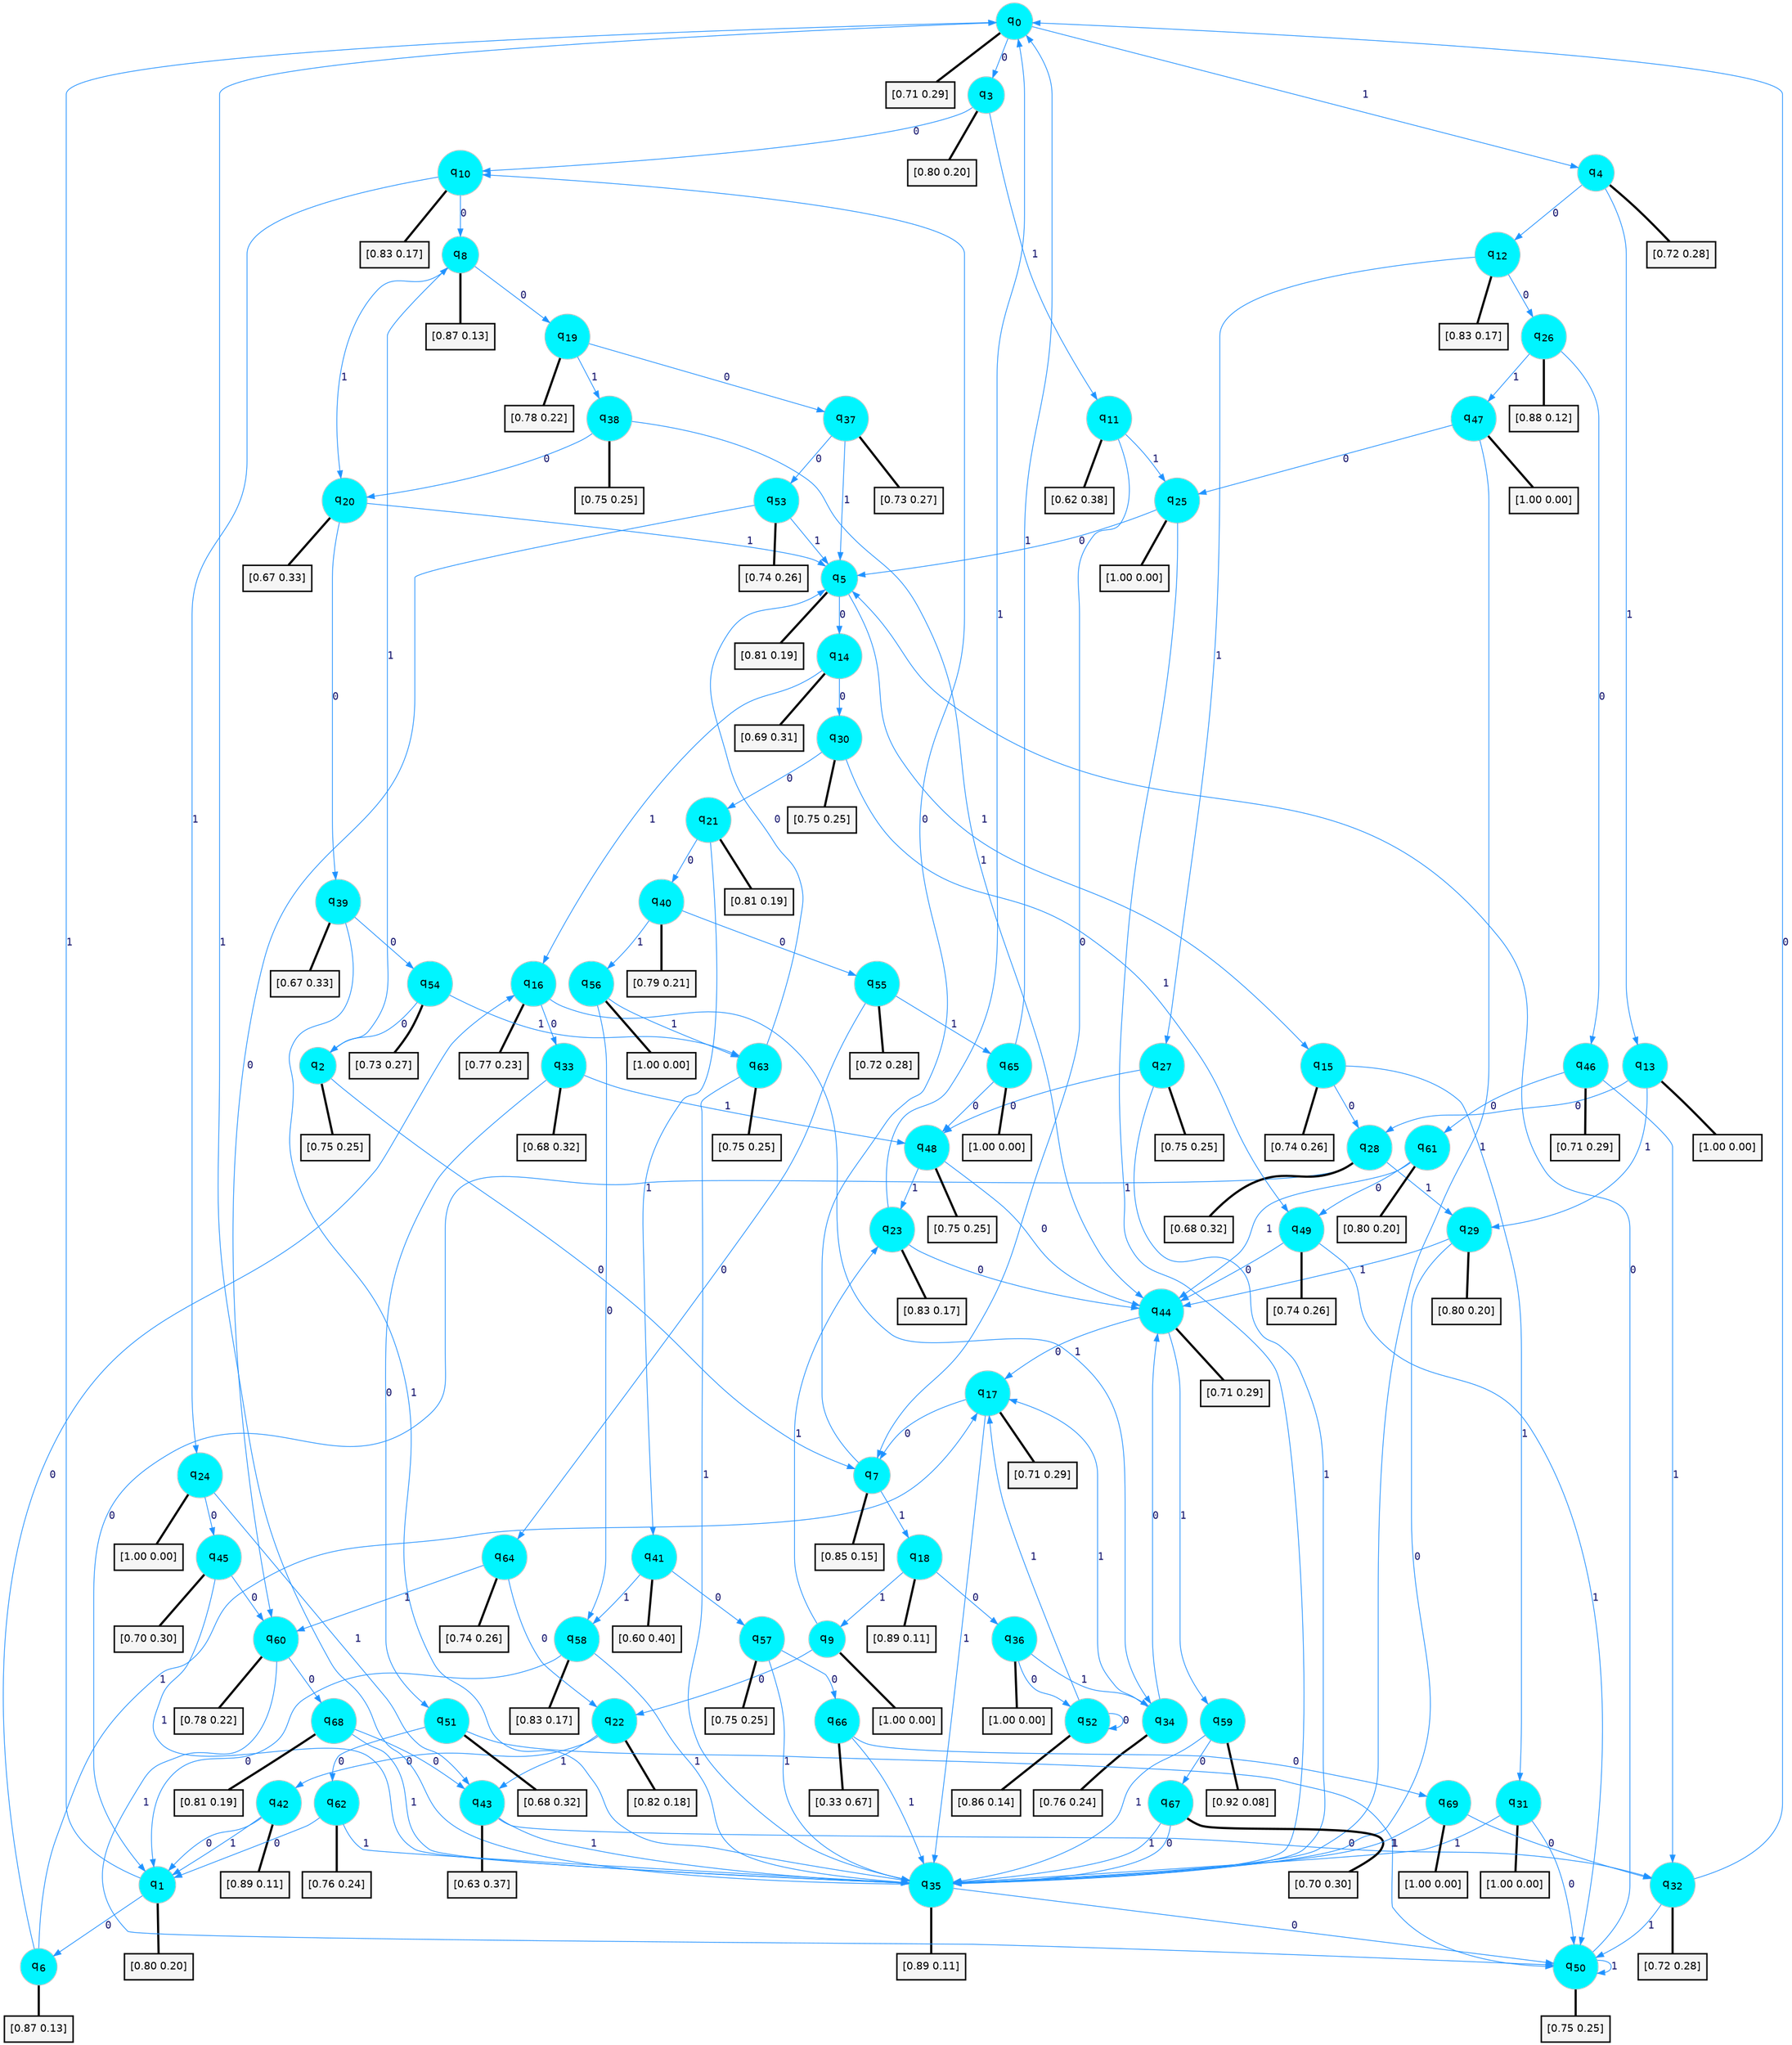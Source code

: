 digraph G {
graph [
bgcolor=transparent, dpi=300, rankdir=TD, size="40,25"];
node [
color=gray, fillcolor=turquoise1, fontcolor=black, fontname=Helvetica, fontsize=16, fontweight=bold, shape=circle, style=filled];
edge [
arrowsize=1, color=dodgerblue1, fontcolor=midnightblue, fontname=courier, fontweight=bold, penwidth=1, style=solid, weight=20];
0[label=<q<SUB>0</SUB>>];
1[label=<q<SUB>1</SUB>>];
2[label=<q<SUB>2</SUB>>];
3[label=<q<SUB>3</SUB>>];
4[label=<q<SUB>4</SUB>>];
5[label=<q<SUB>5</SUB>>];
6[label=<q<SUB>6</SUB>>];
7[label=<q<SUB>7</SUB>>];
8[label=<q<SUB>8</SUB>>];
9[label=<q<SUB>9</SUB>>];
10[label=<q<SUB>10</SUB>>];
11[label=<q<SUB>11</SUB>>];
12[label=<q<SUB>12</SUB>>];
13[label=<q<SUB>13</SUB>>];
14[label=<q<SUB>14</SUB>>];
15[label=<q<SUB>15</SUB>>];
16[label=<q<SUB>16</SUB>>];
17[label=<q<SUB>17</SUB>>];
18[label=<q<SUB>18</SUB>>];
19[label=<q<SUB>19</SUB>>];
20[label=<q<SUB>20</SUB>>];
21[label=<q<SUB>21</SUB>>];
22[label=<q<SUB>22</SUB>>];
23[label=<q<SUB>23</SUB>>];
24[label=<q<SUB>24</SUB>>];
25[label=<q<SUB>25</SUB>>];
26[label=<q<SUB>26</SUB>>];
27[label=<q<SUB>27</SUB>>];
28[label=<q<SUB>28</SUB>>];
29[label=<q<SUB>29</SUB>>];
30[label=<q<SUB>30</SUB>>];
31[label=<q<SUB>31</SUB>>];
32[label=<q<SUB>32</SUB>>];
33[label=<q<SUB>33</SUB>>];
34[label=<q<SUB>34</SUB>>];
35[label=<q<SUB>35</SUB>>];
36[label=<q<SUB>36</SUB>>];
37[label=<q<SUB>37</SUB>>];
38[label=<q<SUB>38</SUB>>];
39[label=<q<SUB>39</SUB>>];
40[label=<q<SUB>40</SUB>>];
41[label=<q<SUB>41</SUB>>];
42[label=<q<SUB>42</SUB>>];
43[label=<q<SUB>43</SUB>>];
44[label=<q<SUB>44</SUB>>];
45[label=<q<SUB>45</SUB>>];
46[label=<q<SUB>46</SUB>>];
47[label=<q<SUB>47</SUB>>];
48[label=<q<SUB>48</SUB>>];
49[label=<q<SUB>49</SUB>>];
50[label=<q<SUB>50</SUB>>];
51[label=<q<SUB>51</SUB>>];
52[label=<q<SUB>52</SUB>>];
53[label=<q<SUB>53</SUB>>];
54[label=<q<SUB>54</SUB>>];
55[label=<q<SUB>55</SUB>>];
56[label=<q<SUB>56</SUB>>];
57[label=<q<SUB>57</SUB>>];
58[label=<q<SUB>58</SUB>>];
59[label=<q<SUB>59</SUB>>];
60[label=<q<SUB>60</SUB>>];
61[label=<q<SUB>61</SUB>>];
62[label=<q<SUB>62</SUB>>];
63[label=<q<SUB>63</SUB>>];
64[label=<q<SUB>64</SUB>>];
65[label=<q<SUB>65</SUB>>];
66[label=<q<SUB>66</SUB>>];
67[label=<q<SUB>67</SUB>>];
68[label=<q<SUB>68</SUB>>];
69[label=<q<SUB>69</SUB>>];
70[label="[0.71 0.29]", shape=box,fontcolor=black, fontname=Helvetica, fontsize=14, penwidth=2, fillcolor=whitesmoke,color=black];
71[label="[0.80 0.20]", shape=box,fontcolor=black, fontname=Helvetica, fontsize=14, penwidth=2, fillcolor=whitesmoke,color=black];
72[label="[0.75 0.25]", shape=box,fontcolor=black, fontname=Helvetica, fontsize=14, penwidth=2, fillcolor=whitesmoke,color=black];
73[label="[0.80 0.20]", shape=box,fontcolor=black, fontname=Helvetica, fontsize=14, penwidth=2, fillcolor=whitesmoke,color=black];
74[label="[0.72 0.28]", shape=box,fontcolor=black, fontname=Helvetica, fontsize=14, penwidth=2, fillcolor=whitesmoke,color=black];
75[label="[0.81 0.19]", shape=box,fontcolor=black, fontname=Helvetica, fontsize=14, penwidth=2, fillcolor=whitesmoke,color=black];
76[label="[0.87 0.13]", shape=box,fontcolor=black, fontname=Helvetica, fontsize=14, penwidth=2, fillcolor=whitesmoke,color=black];
77[label="[0.85 0.15]", shape=box,fontcolor=black, fontname=Helvetica, fontsize=14, penwidth=2, fillcolor=whitesmoke,color=black];
78[label="[0.87 0.13]", shape=box,fontcolor=black, fontname=Helvetica, fontsize=14, penwidth=2, fillcolor=whitesmoke,color=black];
79[label="[1.00 0.00]", shape=box,fontcolor=black, fontname=Helvetica, fontsize=14, penwidth=2, fillcolor=whitesmoke,color=black];
80[label="[0.83 0.17]", shape=box,fontcolor=black, fontname=Helvetica, fontsize=14, penwidth=2, fillcolor=whitesmoke,color=black];
81[label="[0.62 0.38]", shape=box,fontcolor=black, fontname=Helvetica, fontsize=14, penwidth=2, fillcolor=whitesmoke,color=black];
82[label="[0.83 0.17]", shape=box,fontcolor=black, fontname=Helvetica, fontsize=14, penwidth=2, fillcolor=whitesmoke,color=black];
83[label="[1.00 0.00]", shape=box,fontcolor=black, fontname=Helvetica, fontsize=14, penwidth=2, fillcolor=whitesmoke,color=black];
84[label="[0.69 0.31]", shape=box,fontcolor=black, fontname=Helvetica, fontsize=14, penwidth=2, fillcolor=whitesmoke,color=black];
85[label="[0.74 0.26]", shape=box,fontcolor=black, fontname=Helvetica, fontsize=14, penwidth=2, fillcolor=whitesmoke,color=black];
86[label="[0.77 0.23]", shape=box,fontcolor=black, fontname=Helvetica, fontsize=14, penwidth=2, fillcolor=whitesmoke,color=black];
87[label="[0.71 0.29]", shape=box,fontcolor=black, fontname=Helvetica, fontsize=14, penwidth=2, fillcolor=whitesmoke,color=black];
88[label="[0.89 0.11]", shape=box,fontcolor=black, fontname=Helvetica, fontsize=14, penwidth=2, fillcolor=whitesmoke,color=black];
89[label="[0.78 0.22]", shape=box,fontcolor=black, fontname=Helvetica, fontsize=14, penwidth=2, fillcolor=whitesmoke,color=black];
90[label="[0.67 0.33]", shape=box,fontcolor=black, fontname=Helvetica, fontsize=14, penwidth=2, fillcolor=whitesmoke,color=black];
91[label="[0.81 0.19]", shape=box,fontcolor=black, fontname=Helvetica, fontsize=14, penwidth=2, fillcolor=whitesmoke,color=black];
92[label="[0.82 0.18]", shape=box,fontcolor=black, fontname=Helvetica, fontsize=14, penwidth=2, fillcolor=whitesmoke,color=black];
93[label="[0.83 0.17]", shape=box,fontcolor=black, fontname=Helvetica, fontsize=14, penwidth=2, fillcolor=whitesmoke,color=black];
94[label="[1.00 0.00]", shape=box,fontcolor=black, fontname=Helvetica, fontsize=14, penwidth=2, fillcolor=whitesmoke,color=black];
95[label="[1.00 0.00]", shape=box,fontcolor=black, fontname=Helvetica, fontsize=14, penwidth=2, fillcolor=whitesmoke,color=black];
96[label="[0.88 0.12]", shape=box,fontcolor=black, fontname=Helvetica, fontsize=14, penwidth=2, fillcolor=whitesmoke,color=black];
97[label="[0.75 0.25]", shape=box,fontcolor=black, fontname=Helvetica, fontsize=14, penwidth=2, fillcolor=whitesmoke,color=black];
98[label="[0.68 0.32]", shape=box,fontcolor=black, fontname=Helvetica, fontsize=14, penwidth=2, fillcolor=whitesmoke,color=black];
99[label="[0.80 0.20]", shape=box,fontcolor=black, fontname=Helvetica, fontsize=14, penwidth=2, fillcolor=whitesmoke,color=black];
100[label="[0.75 0.25]", shape=box,fontcolor=black, fontname=Helvetica, fontsize=14, penwidth=2, fillcolor=whitesmoke,color=black];
101[label="[1.00 0.00]", shape=box,fontcolor=black, fontname=Helvetica, fontsize=14, penwidth=2, fillcolor=whitesmoke,color=black];
102[label="[0.72 0.28]", shape=box,fontcolor=black, fontname=Helvetica, fontsize=14, penwidth=2, fillcolor=whitesmoke,color=black];
103[label="[0.68 0.32]", shape=box,fontcolor=black, fontname=Helvetica, fontsize=14, penwidth=2, fillcolor=whitesmoke,color=black];
104[label="[0.76 0.24]", shape=box,fontcolor=black, fontname=Helvetica, fontsize=14, penwidth=2, fillcolor=whitesmoke,color=black];
105[label="[0.89 0.11]", shape=box,fontcolor=black, fontname=Helvetica, fontsize=14, penwidth=2, fillcolor=whitesmoke,color=black];
106[label="[1.00 0.00]", shape=box,fontcolor=black, fontname=Helvetica, fontsize=14, penwidth=2, fillcolor=whitesmoke,color=black];
107[label="[0.73 0.27]", shape=box,fontcolor=black, fontname=Helvetica, fontsize=14, penwidth=2, fillcolor=whitesmoke,color=black];
108[label="[0.75 0.25]", shape=box,fontcolor=black, fontname=Helvetica, fontsize=14, penwidth=2, fillcolor=whitesmoke,color=black];
109[label="[0.67 0.33]", shape=box,fontcolor=black, fontname=Helvetica, fontsize=14, penwidth=2, fillcolor=whitesmoke,color=black];
110[label="[0.79 0.21]", shape=box,fontcolor=black, fontname=Helvetica, fontsize=14, penwidth=2, fillcolor=whitesmoke,color=black];
111[label="[0.60 0.40]", shape=box,fontcolor=black, fontname=Helvetica, fontsize=14, penwidth=2, fillcolor=whitesmoke,color=black];
112[label="[0.89 0.11]", shape=box,fontcolor=black, fontname=Helvetica, fontsize=14, penwidth=2, fillcolor=whitesmoke,color=black];
113[label="[0.63 0.37]", shape=box,fontcolor=black, fontname=Helvetica, fontsize=14, penwidth=2, fillcolor=whitesmoke,color=black];
114[label="[0.71 0.29]", shape=box,fontcolor=black, fontname=Helvetica, fontsize=14, penwidth=2, fillcolor=whitesmoke,color=black];
115[label="[0.70 0.30]", shape=box,fontcolor=black, fontname=Helvetica, fontsize=14, penwidth=2, fillcolor=whitesmoke,color=black];
116[label="[0.71 0.29]", shape=box,fontcolor=black, fontname=Helvetica, fontsize=14, penwidth=2, fillcolor=whitesmoke,color=black];
117[label="[1.00 0.00]", shape=box,fontcolor=black, fontname=Helvetica, fontsize=14, penwidth=2, fillcolor=whitesmoke,color=black];
118[label="[0.75 0.25]", shape=box,fontcolor=black, fontname=Helvetica, fontsize=14, penwidth=2, fillcolor=whitesmoke,color=black];
119[label="[0.74 0.26]", shape=box,fontcolor=black, fontname=Helvetica, fontsize=14, penwidth=2, fillcolor=whitesmoke,color=black];
120[label="[0.75 0.25]", shape=box,fontcolor=black, fontname=Helvetica, fontsize=14, penwidth=2, fillcolor=whitesmoke,color=black];
121[label="[0.68 0.32]", shape=box,fontcolor=black, fontname=Helvetica, fontsize=14, penwidth=2, fillcolor=whitesmoke,color=black];
122[label="[0.86 0.14]", shape=box,fontcolor=black, fontname=Helvetica, fontsize=14, penwidth=2, fillcolor=whitesmoke,color=black];
123[label="[0.74 0.26]", shape=box,fontcolor=black, fontname=Helvetica, fontsize=14, penwidth=2, fillcolor=whitesmoke,color=black];
124[label="[0.73 0.27]", shape=box,fontcolor=black, fontname=Helvetica, fontsize=14, penwidth=2, fillcolor=whitesmoke,color=black];
125[label="[0.72 0.28]", shape=box,fontcolor=black, fontname=Helvetica, fontsize=14, penwidth=2, fillcolor=whitesmoke,color=black];
126[label="[1.00 0.00]", shape=box,fontcolor=black, fontname=Helvetica, fontsize=14, penwidth=2, fillcolor=whitesmoke,color=black];
127[label="[0.75 0.25]", shape=box,fontcolor=black, fontname=Helvetica, fontsize=14, penwidth=2, fillcolor=whitesmoke,color=black];
128[label="[0.83 0.17]", shape=box,fontcolor=black, fontname=Helvetica, fontsize=14, penwidth=2, fillcolor=whitesmoke,color=black];
129[label="[0.92 0.08]", shape=box,fontcolor=black, fontname=Helvetica, fontsize=14, penwidth=2, fillcolor=whitesmoke,color=black];
130[label="[0.78 0.22]", shape=box,fontcolor=black, fontname=Helvetica, fontsize=14, penwidth=2, fillcolor=whitesmoke,color=black];
131[label="[0.80 0.20]", shape=box,fontcolor=black, fontname=Helvetica, fontsize=14, penwidth=2, fillcolor=whitesmoke,color=black];
132[label="[0.76 0.24]", shape=box,fontcolor=black, fontname=Helvetica, fontsize=14, penwidth=2, fillcolor=whitesmoke,color=black];
133[label="[0.75 0.25]", shape=box,fontcolor=black, fontname=Helvetica, fontsize=14, penwidth=2, fillcolor=whitesmoke,color=black];
134[label="[0.74 0.26]", shape=box,fontcolor=black, fontname=Helvetica, fontsize=14, penwidth=2, fillcolor=whitesmoke,color=black];
135[label="[1.00 0.00]", shape=box,fontcolor=black, fontname=Helvetica, fontsize=14, penwidth=2, fillcolor=whitesmoke,color=black];
136[label="[0.33 0.67]", shape=box,fontcolor=black, fontname=Helvetica, fontsize=14, penwidth=2, fillcolor=whitesmoke,color=black];
137[label="[0.70 0.30]", shape=box,fontcolor=black, fontname=Helvetica, fontsize=14, penwidth=2, fillcolor=whitesmoke,color=black];
138[label="[0.81 0.19]", shape=box,fontcolor=black, fontname=Helvetica, fontsize=14, penwidth=2, fillcolor=whitesmoke,color=black];
139[label="[1.00 0.00]", shape=box,fontcolor=black, fontname=Helvetica, fontsize=14, penwidth=2, fillcolor=whitesmoke,color=black];
0->3 [label=0];
0->4 [label=1];
0->70 [arrowhead=none, penwidth=3,color=black];
1->6 [label=0];
1->0 [label=1];
1->71 [arrowhead=none, penwidth=3,color=black];
2->7 [label=0];
2->8 [label=1];
2->72 [arrowhead=none, penwidth=3,color=black];
3->10 [label=0];
3->11 [label=1];
3->73 [arrowhead=none, penwidth=3,color=black];
4->12 [label=0];
4->13 [label=1];
4->74 [arrowhead=none, penwidth=3,color=black];
5->14 [label=0];
5->15 [label=1];
5->75 [arrowhead=none, penwidth=3,color=black];
6->16 [label=0];
6->17 [label=1];
6->76 [arrowhead=none, penwidth=3,color=black];
7->10 [label=0];
7->18 [label=1];
7->77 [arrowhead=none, penwidth=3,color=black];
8->19 [label=0];
8->20 [label=1];
8->78 [arrowhead=none, penwidth=3,color=black];
9->22 [label=0];
9->23 [label=1];
9->79 [arrowhead=none, penwidth=3,color=black];
10->8 [label=0];
10->24 [label=1];
10->80 [arrowhead=none, penwidth=3,color=black];
11->7 [label=0];
11->25 [label=1];
11->81 [arrowhead=none, penwidth=3,color=black];
12->26 [label=0];
12->27 [label=1];
12->82 [arrowhead=none, penwidth=3,color=black];
13->28 [label=0];
13->29 [label=1];
13->83 [arrowhead=none, penwidth=3,color=black];
14->30 [label=0];
14->16 [label=1];
14->84 [arrowhead=none, penwidth=3,color=black];
15->28 [label=0];
15->31 [label=1];
15->85 [arrowhead=none, penwidth=3,color=black];
16->33 [label=0];
16->34 [label=1];
16->86 [arrowhead=none, penwidth=3,color=black];
17->7 [label=0];
17->35 [label=1];
17->87 [arrowhead=none, penwidth=3,color=black];
18->36 [label=0];
18->9 [label=1];
18->88 [arrowhead=none, penwidth=3,color=black];
19->37 [label=0];
19->38 [label=1];
19->89 [arrowhead=none, penwidth=3,color=black];
20->39 [label=0];
20->5 [label=1];
20->90 [arrowhead=none, penwidth=3,color=black];
21->40 [label=0];
21->41 [label=1];
21->91 [arrowhead=none, penwidth=3,color=black];
22->42 [label=0];
22->43 [label=1];
22->92 [arrowhead=none, penwidth=3,color=black];
23->44 [label=0];
23->0 [label=1];
23->93 [arrowhead=none, penwidth=3,color=black];
24->45 [label=0];
24->43 [label=1];
24->94 [arrowhead=none, penwidth=3,color=black];
25->5 [label=0];
25->35 [label=1];
25->95 [arrowhead=none, penwidth=3,color=black];
26->46 [label=0];
26->47 [label=1];
26->96 [arrowhead=none, penwidth=3,color=black];
27->48 [label=0];
27->35 [label=1];
27->97 [arrowhead=none, penwidth=3,color=black];
28->1 [label=0];
28->29 [label=1];
28->98 [arrowhead=none, penwidth=3,color=black];
29->35 [label=0];
29->44 [label=1];
29->99 [arrowhead=none, penwidth=3,color=black];
30->21 [label=0];
30->49 [label=1];
30->100 [arrowhead=none, penwidth=3,color=black];
31->50 [label=0];
31->35 [label=1];
31->101 [arrowhead=none, penwidth=3,color=black];
32->0 [label=0];
32->50 [label=1];
32->102 [arrowhead=none, penwidth=3,color=black];
33->51 [label=0];
33->48 [label=1];
33->103 [arrowhead=none, penwidth=3,color=black];
34->44 [label=0];
34->17 [label=1];
34->104 [arrowhead=none, penwidth=3,color=black];
35->50 [label=0];
35->0 [label=1];
35->105 [arrowhead=none, penwidth=3,color=black];
36->52 [label=0];
36->34 [label=1];
36->106 [arrowhead=none, penwidth=3,color=black];
37->53 [label=0];
37->5 [label=1];
37->107 [arrowhead=none, penwidth=3,color=black];
38->20 [label=0];
38->44 [label=1];
38->108 [arrowhead=none, penwidth=3,color=black];
39->54 [label=0];
39->35 [label=1];
39->109 [arrowhead=none, penwidth=3,color=black];
40->55 [label=0];
40->56 [label=1];
40->110 [arrowhead=none, penwidth=3,color=black];
41->57 [label=0];
41->58 [label=1];
41->111 [arrowhead=none, penwidth=3,color=black];
42->1 [label=0];
42->1 [label=1];
42->112 [arrowhead=none, penwidth=3,color=black];
43->32 [label=0];
43->35 [label=1];
43->113 [arrowhead=none, penwidth=3,color=black];
44->17 [label=0];
44->59 [label=1];
44->114 [arrowhead=none, penwidth=3,color=black];
45->60 [label=0];
45->35 [label=1];
45->115 [arrowhead=none, penwidth=3,color=black];
46->61 [label=0];
46->32 [label=1];
46->116 [arrowhead=none, penwidth=3,color=black];
47->25 [label=0];
47->35 [label=1];
47->117 [arrowhead=none, penwidth=3,color=black];
48->44 [label=0];
48->23 [label=1];
48->118 [arrowhead=none, penwidth=3,color=black];
49->44 [label=0];
49->50 [label=1];
49->119 [arrowhead=none, penwidth=3,color=black];
50->5 [label=0];
50->50 [label=1];
50->120 [arrowhead=none, penwidth=3,color=black];
51->62 [label=0];
51->50 [label=1];
51->121 [arrowhead=none, penwidth=3,color=black];
52->52 [label=0];
52->17 [label=1];
52->122 [arrowhead=none, penwidth=3,color=black];
53->60 [label=0];
53->5 [label=1];
53->123 [arrowhead=none, penwidth=3,color=black];
54->2 [label=0];
54->63 [label=1];
54->124 [arrowhead=none, penwidth=3,color=black];
55->64 [label=0];
55->65 [label=1];
55->125 [arrowhead=none, penwidth=3,color=black];
56->58 [label=0];
56->63 [label=1];
56->126 [arrowhead=none, penwidth=3,color=black];
57->66 [label=0];
57->35 [label=1];
57->127 [arrowhead=none, penwidth=3,color=black];
58->1 [label=0];
58->35 [label=1];
58->128 [arrowhead=none, penwidth=3,color=black];
59->67 [label=0];
59->35 [label=1];
59->129 [arrowhead=none, penwidth=3,color=black];
60->68 [label=0];
60->50 [label=1];
60->130 [arrowhead=none, penwidth=3,color=black];
61->49 [label=0];
61->44 [label=1];
61->131 [arrowhead=none, penwidth=3,color=black];
62->1 [label=0];
62->35 [label=1];
62->132 [arrowhead=none, penwidth=3,color=black];
63->5 [label=0];
63->35 [label=1];
63->133 [arrowhead=none, penwidth=3,color=black];
64->22 [label=0];
64->60 [label=1];
64->134 [arrowhead=none, penwidth=3,color=black];
65->48 [label=0];
65->0 [label=1];
65->135 [arrowhead=none, penwidth=3,color=black];
66->69 [label=0];
66->35 [label=1];
66->136 [arrowhead=none, penwidth=3,color=black];
67->35 [label=0];
67->35 [label=1];
67->137 [arrowhead=none, penwidth=3,color=black];
68->43 [label=0];
68->35 [label=1];
68->138 [arrowhead=none, penwidth=3,color=black];
69->32 [label=0];
69->35 [label=1];
69->139 [arrowhead=none, penwidth=3,color=black];
}
